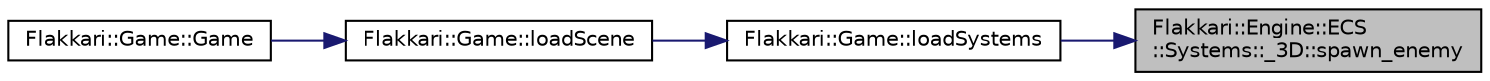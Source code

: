 digraph "Flakkari::Engine::ECS::Systems::_3D::spawn_enemy"
{
 // LATEX_PDF_SIZE
  edge [fontname="Helvetica",fontsize="10",labelfontname="Helvetica",labelfontsize="10"];
  node [fontname="Helvetica",fontsize="10",shape=record];
  rankdir="RL";
  Node1 [label="Flakkari::Engine::ECS\l::Systems::_3D::spawn_enemy",height=0.2,width=0.4,color="black", fillcolor="grey75", style="filled", fontcolor="black",tooltip="Spawns an enemy entity."];
  Node1 -> Node2 [dir="back",color="midnightblue",fontsize="10",style="solid",fontname="Helvetica"];
  Node2 [label="Flakkari::Game::loadSystems",height=0.2,width=0.4,color="black", fillcolor="white", style="filled",URL="$dd/ddd/classFlakkari_1_1Game.html#a58785188e8d0be4a493f1a03724b427f",tooltip="Add all the systems of the game to the registry."];
  Node2 -> Node3 [dir="back",color="midnightblue",fontsize="10",style="solid",fontname="Helvetica"];
  Node3 [label="Flakkari::Game::loadScene",height=0.2,width=0.4,color="black", fillcolor="white", style="filled",URL="$dd/ddd/classFlakkari_1_1Game.html#a7a922284fb3aadc37fcac64724508db0",tooltip="Load a scene from the game."];
  Node3 -> Node4 [dir="back",color="midnightblue",fontsize="10",style="solid",fontname="Helvetica"];
  Node4 [label="Flakkari::Game::Game",height=0.2,width=0.4,color="black", fillcolor="white", style="filled",URL="$dd/ddd/classFlakkari_1_1Game.html#af903c4e86315c6c0f3e339476c7e155c",tooltip="Construct a new Game object and load the config file of the game."];
}
